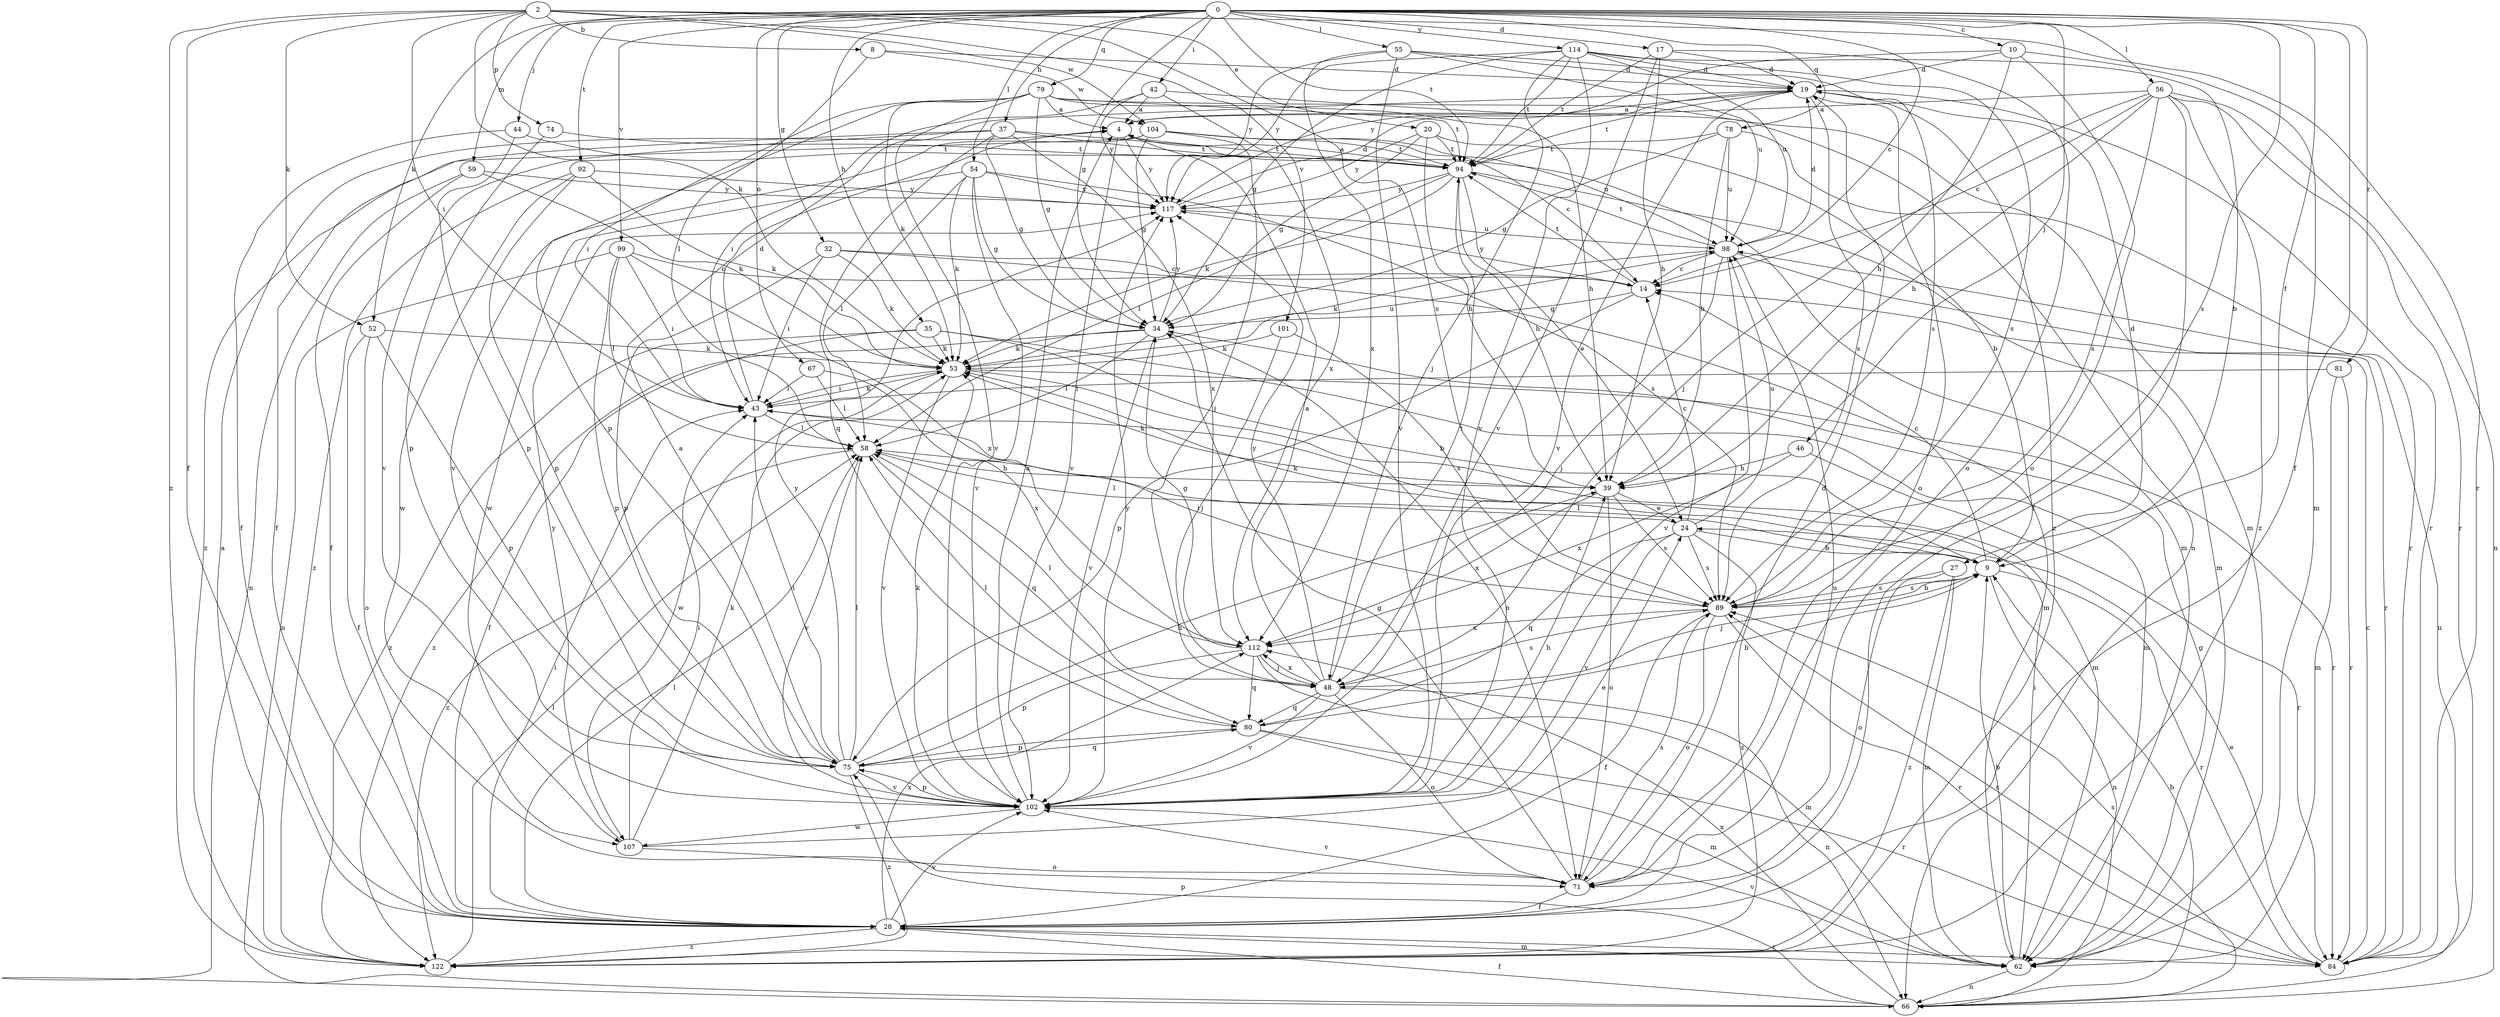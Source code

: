 strict digraph  {
0;
2;
4;
8;
9;
10;
14;
17;
19;
20;
24;
27;
28;
32;
34;
35;
37;
39;
42;
43;
44;
46;
48;
52;
53;
54;
55;
56;
58;
59;
62;
66;
67;
71;
74;
75;
78;
79;
80;
81;
84;
89;
92;
94;
98;
99;
101;
102;
104;
107;
112;
114;
117;
122;
0 -> 10  [label=c];
0 -> 14  [label=c];
0 -> 17  [label=d];
0 -> 27  [label=f];
0 -> 28  [label=f];
0 -> 32  [label=g];
0 -> 34  [label=g];
0 -> 35  [label=h];
0 -> 37  [label=h];
0 -> 42  [label=i];
0 -> 44  [label=j];
0 -> 46  [label=j];
0 -> 52  [label=k];
0 -> 54  [label=l];
0 -> 55  [label=l];
0 -> 56  [label=l];
0 -> 59  [label=m];
0 -> 67  [label=o];
0 -> 78  [label=q];
0 -> 79  [label=q];
0 -> 81  [label=r];
0 -> 89  [label=s];
0 -> 92  [label=t];
0 -> 94  [label=t];
0 -> 99  [label=v];
0 -> 114  [label=y];
2 -> 8  [label=b];
2 -> 20  [label=e];
2 -> 28  [label=f];
2 -> 43  [label=i];
2 -> 52  [label=k];
2 -> 53  [label=k];
2 -> 74  [label=p];
2 -> 84  [label=r];
2 -> 89  [label=s];
2 -> 101  [label=v];
2 -> 104  [label=w];
2 -> 122  [label=z];
4 -> 94  [label=t];
4 -> 102  [label=v];
4 -> 117  [label=y];
8 -> 19  [label=d];
8 -> 58  [label=l];
8 -> 104  [label=w];
9 -> 14  [label=c];
9 -> 19  [label=d];
9 -> 48  [label=j];
9 -> 53  [label=k];
9 -> 58  [label=l];
9 -> 66  [label=n];
9 -> 84  [label=r];
9 -> 89  [label=s];
10 -> 19  [label=d];
10 -> 39  [label=h];
10 -> 62  [label=m];
10 -> 71  [label=o];
10 -> 117  [label=y];
14 -> 34  [label=g];
14 -> 75  [label=p];
14 -> 94  [label=t];
14 -> 117  [label=y];
17 -> 19  [label=d];
17 -> 39  [label=h];
17 -> 71  [label=o];
17 -> 94  [label=t];
17 -> 102  [label=v];
19 -> 4  [label=a];
19 -> 71  [label=o];
19 -> 84  [label=r];
19 -> 89  [label=s];
19 -> 94  [label=t];
19 -> 102  [label=v];
19 -> 122  [label=z];
20 -> 9  [label=b];
20 -> 34  [label=g];
20 -> 39  [label=h];
20 -> 94  [label=t];
20 -> 117  [label=y];
24 -> 9  [label=b];
24 -> 14  [label=c];
24 -> 58  [label=l];
24 -> 80  [label=q];
24 -> 89  [label=s];
24 -> 98  [label=u];
24 -> 102  [label=v];
24 -> 122  [label=z];
27 -> 62  [label=m];
27 -> 71  [label=o];
27 -> 89  [label=s];
27 -> 122  [label=z];
28 -> 43  [label=i];
28 -> 58  [label=l];
28 -> 62  [label=m];
28 -> 84  [label=r];
28 -> 98  [label=u];
28 -> 102  [label=v];
28 -> 112  [label=x];
28 -> 122  [label=z];
32 -> 14  [label=c];
32 -> 43  [label=i];
32 -> 53  [label=k];
32 -> 62  [label=m];
32 -> 75  [label=p];
34 -> 53  [label=k];
34 -> 58  [label=l];
34 -> 71  [label=o];
34 -> 102  [label=v];
34 -> 117  [label=y];
34 -> 122  [label=z];
35 -> 9  [label=b];
35 -> 28  [label=f];
35 -> 53  [label=k];
35 -> 62  [label=m];
35 -> 122  [label=z];
37 -> 28  [label=f];
37 -> 34  [label=g];
37 -> 62  [label=m];
37 -> 80  [label=q];
37 -> 94  [label=t];
37 -> 102  [label=v];
37 -> 112  [label=x];
39 -> 24  [label=e];
39 -> 53  [label=k];
39 -> 71  [label=o];
39 -> 89  [label=s];
39 -> 112  [label=x];
42 -> 4  [label=a];
42 -> 43  [label=i];
42 -> 66  [label=n];
42 -> 112  [label=x];
42 -> 117  [label=y];
43 -> 19  [label=d];
43 -> 53  [label=k];
43 -> 58  [label=l];
44 -> 28  [label=f];
44 -> 75  [label=p];
44 -> 94  [label=t];
46 -> 39  [label=h];
46 -> 84  [label=r];
46 -> 112  [label=x];
48 -> 4  [label=a];
48 -> 58  [label=l];
48 -> 66  [label=n];
48 -> 71  [label=o];
48 -> 80  [label=q];
48 -> 89  [label=s];
48 -> 94  [label=t];
48 -> 102  [label=v];
48 -> 112  [label=x];
48 -> 117  [label=y];
52 -> 28  [label=f];
52 -> 53  [label=k];
52 -> 71  [label=o];
52 -> 75  [label=p];
53 -> 43  [label=i];
53 -> 62  [label=m];
53 -> 84  [label=r];
53 -> 98  [label=u];
53 -> 102  [label=v];
53 -> 107  [label=w];
54 -> 34  [label=g];
54 -> 53  [label=k];
54 -> 58  [label=l];
54 -> 89  [label=s];
54 -> 102  [label=v];
54 -> 107  [label=w];
54 -> 117  [label=y];
55 -> 19  [label=d];
55 -> 89  [label=s];
55 -> 98  [label=u];
55 -> 102  [label=v];
55 -> 112  [label=x];
55 -> 117  [label=y];
56 -> 4  [label=a];
56 -> 14  [label=c];
56 -> 28  [label=f];
56 -> 39  [label=h];
56 -> 48  [label=j];
56 -> 66  [label=n];
56 -> 84  [label=r];
56 -> 89  [label=s];
56 -> 122  [label=z];
58 -> 39  [label=h];
58 -> 80  [label=q];
58 -> 102  [label=v];
58 -> 122  [label=z];
59 -> 28  [label=f];
59 -> 53  [label=k];
59 -> 66  [label=n];
59 -> 117  [label=y];
62 -> 9  [label=b];
62 -> 34  [label=g];
62 -> 43  [label=i];
62 -> 66  [label=n];
62 -> 102  [label=v];
66 -> 9  [label=b];
66 -> 28  [label=f];
66 -> 75  [label=p];
66 -> 89  [label=s];
66 -> 98  [label=u];
66 -> 112  [label=x];
67 -> 43  [label=i];
67 -> 58  [label=l];
67 -> 112  [label=x];
71 -> 19  [label=d];
71 -> 28  [label=f];
71 -> 34  [label=g];
71 -> 89  [label=s];
71 -> 102  [label=v];
74 -> 75  [label=p];
74 -> 94  [label=t];
75 -> 4  [label=a];
75 -> 39  [label=h];
75 -> 43  [label=i];
75 -> 58  [label=l];
75 -> 80  [label=q];
75 -> 102  [label=v];
75 -> 117  [label=y];
75 -> 122  [label=z];
78 -> 34  [label=g];
78 -> 39  [label=h];
78 -> 84  [label=r];
78 -> 94  [label=t];
78 -> 98  [label=u];
79 -> 4  [label=a];
79 -> 34  [label=g];
79 -> 39  [label=h];
79 -> 43  [label=i];
79 -> 53  [label=k];
79 -> 62  [label=m];
79 -> 75  [label=p];
79 -> 94  [label=t];
79 -> 102  [label=v];
80 -> 9  [label=b];
80 -> 58  [label=l];
80 -> 62  [label=m];
80 -> 75  [label=p];
80 -> 84  [label=r];
81 -> 43  [label=i];
81 -> 62  [label=m];
81 -> 84  [label=r];
84 -> 14  [label=c];
84 -> 24  [label=e];
84 -> 89  [label=s];
89 -> 9  [label=b];
89 -> 28  [label=f];
89 -> 43  [label=i];
89 -> 71  [label=o];
89 -> 84  [label=r];
89 -> 112  [label=x];
92 -> 53  [label=k];
92 -> 75  [label=p];
92 -> 107  [label=w];
92 -> 117  [label=y];
92 -> 122  [label=z];
94 -> 4  [label=a];
94 -> 24  [label=e];
94 -> 39  [label=h];
94 -> 53  [label=k];
94 -> 58  [label=l];
94 -> 62  [label=m];
94 -> 117  [label=y];
98 -> 14  [label=c];
98 -> 19  [label=d];
98 -> 48  [label=j];
98 -> 53  [label=k];
98 -> 84  [label=r];
98 -> 94  [label=t];
98 -> 102  [label=v];
99 -> 14  [label=c];
99 -> 43  [label=i];
99 -> 58  [label=l];
99 -> 66  [label=n];
99 -> 75  [label=p];
99 -> 112  [label=x];
101 -> 48  [label=j];
101 -> 53  [label=k];
101 -> 89  [label=s];
102 -> 4  [label=a];
102 -> 39  [label=h];
102 -> 53  [label=k];
102 -> 75  [label=p];
102 -> 107  [label=w];
102 -> 117  [label=y];
104 -> 14  [label=c];
104 -> 34  [label=g];
104 -> 48  [label=j];
104 -> 94  [label=t];
104 -> 98  [label=u];
104 -> 102  [label=v];
104 -> 122  [label=z];
107 -> 24  [label=e];
107 -> 43  [label=i];
107 -> 53  [label=k];
107 -> 71  [label=o];
107 -> 117  [label=y];
112 -> 34  [label=g];
112 -> 48  [label=j];
112 -> 62  [label=m];
112 -> 75  [label=p];
112 -> 80  [label=q];
114 -> 9  [label=b];
114 -> 19  [label=d];
114 -> 34  [label=g];
114 -> 48  [label=j];
114 -> 89  [label=s];
114 -> 94  [label=t];
114 -> 98  [label=u];
114 -> 102  [label=v];
114 -> 117  [label=y];
117 -> 19  [label=d];
117 -> 98  [label=u];
122 -> 4  [label=a];
122 -> 58  [label=l];
}
